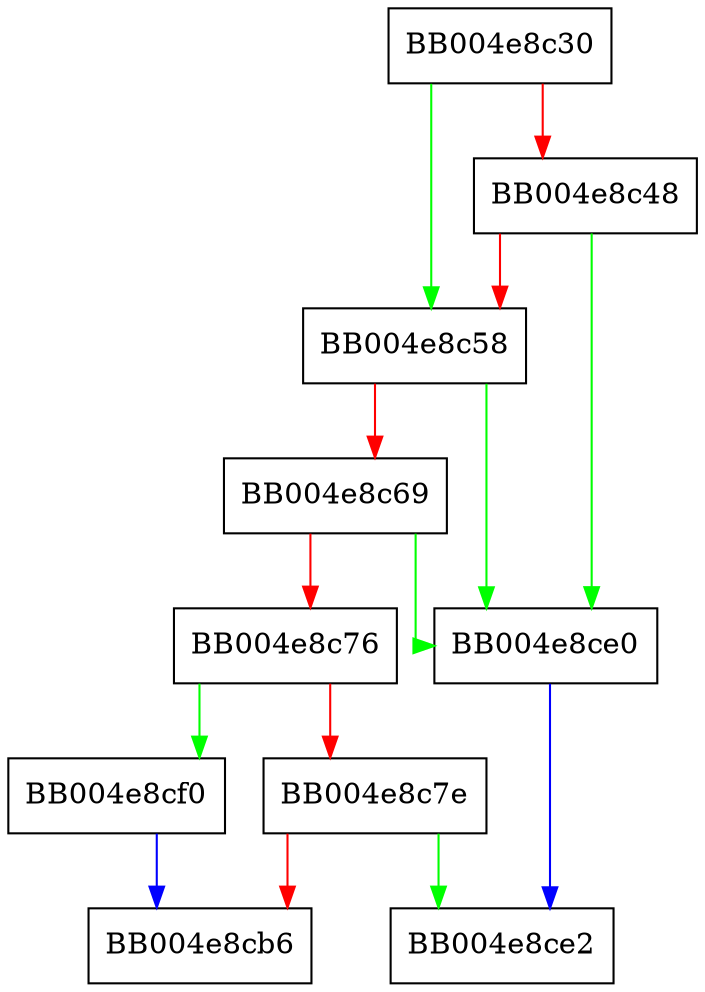 digraph dtls1_close_construct_packet {
  node [shape="box"];
  graph [splines=ortho];
  BB004e8c30 -> BB004e8c58 [color="green"];
  BB004e8c30 -> BB004e8c48 [color="red"];
  BB004e8c48 -> BB004e8ce0 [color="green"];
  BB004e8c48 -> BB004e8c58 [color="red"];
  BB004e8c58 -> BB004e8ce0 [color="green"];
  BB004e8c58 -> BB004e8c69 [color="red"];
  BB004e8c69 -> BB004e8ce0 [color="green"];
  BB004e8c69 -> BB004e8c76 [color="red"];
  BB004e8c76 -> BB004e8cf0 [color="green"];
  BB004e8c76 -> BB004e8c7e [color="red"];
  BB004e8c7e -> BB004e8ce2 [color="green"];
  BB004e8c7e -> BB004e8cb6 [color="red"];
  BB004e8ce0 -> BB004e8ce2 [color="blue"];
  BB004e8cf0 -> BB004e8cb6 [color="blue"];
}